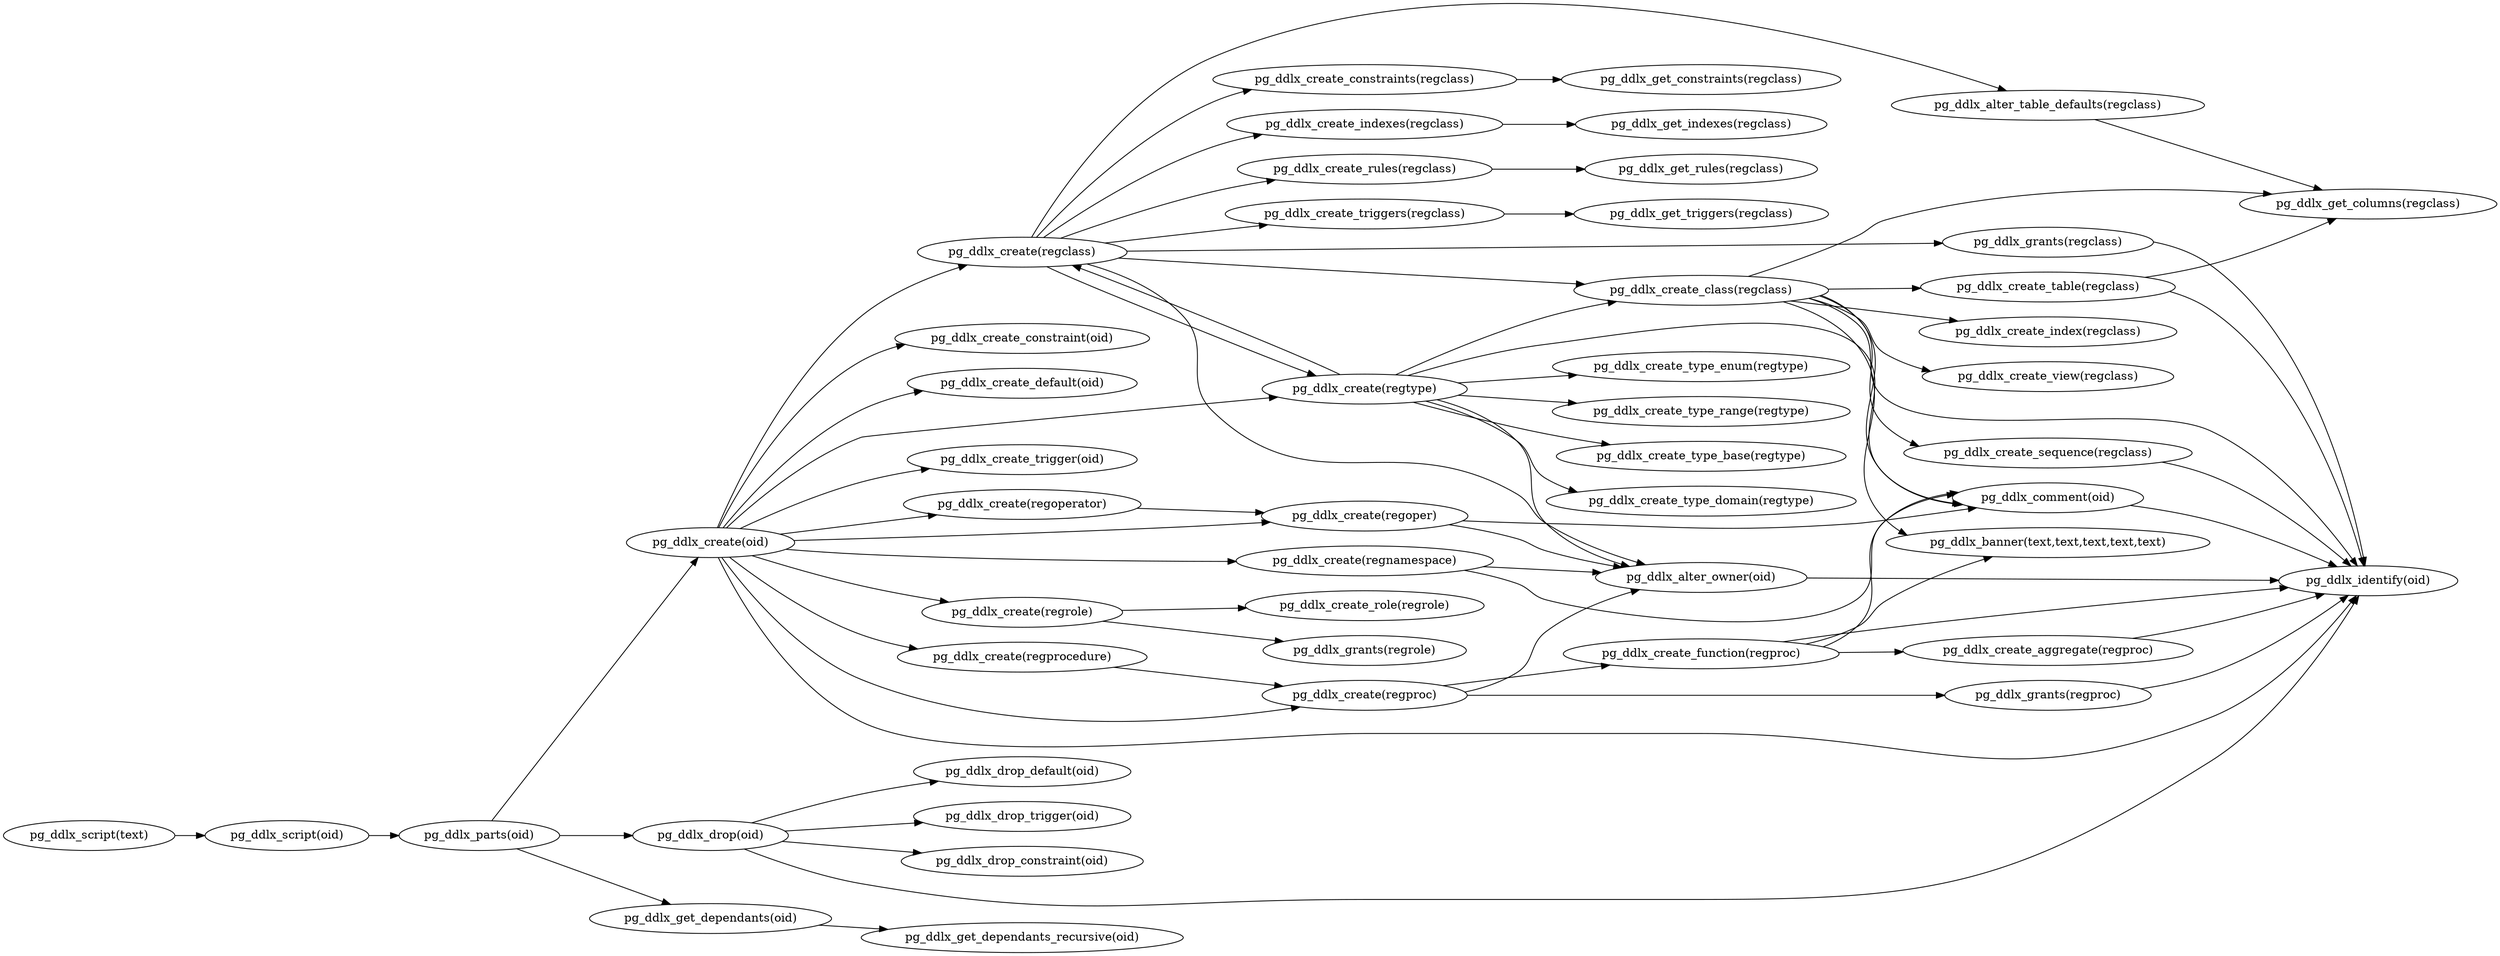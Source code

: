 digraph pg_ddl {
rankdir = LR
"pg_ddlx_alter_owner(oid)" -> "pg_ddlx_identify(oid)";
"pg_ddlx_alter_table_defaults(regclass)" -> "pg_ddlx_get_columns(regclass)";
"pg_ddlx_comment(oid)" -> "pg_ddlx_identify(oid)";
"pg_ddlx_create_aggregate(regproc)" -> "pg_ddlx_identify(oid)";
"pg_ddlx_create_class(regclass)" -> "pg_ddlx_banner(text,text,text,text,text)";
"pg_ddlx_create_class(regclass)" -> "pg_ddlx_comment(oid)";
"pg_ddlx_create_class(regclass)" -> "pg_ddlx_create_index(regclass)";
"pg_ddlx_create_class(regclass)" -> "pg_ddlx_create_sequence(regclass)";
"pg_ddlx_create_class(regclass)" -> "pg_ddlx_create_table(regclass)";
"pg_ddlx_create_class(regclass)" -> "pg_ddlx_create_view(regclass)";
"pg_ddlx_create_class(regclass)" -> "pg_ddlx_get_columns(regclass)";
"pg_ddlx_create_class(regclass)" -> "pg_ddlx_identify(oid)";
"pg_ddlx_create_constraints(regclass)" -> "pg_ddlx_get_constraints(regclass)";
"pg_ddlx_create_function(regproc)" -> "pg_ddlx_banner(text,text,text,text,text)";
"pg_ddlx_create_function(regproc)" -> "pg_ddlx_comment(oid)";
"pg_ddlx_create_function(regproc)" -> "pg_ddlx_create_aggregate(regproc)";
"pg_ddlx_create_function(regproc)" -> "pg_ddlx_identify(oid)";
"pg_ddlx_create_indexes(regclass)" -> "pg_ddlx_get_indexes(regclass)";
"pg_ddlx_create(oid)" -> "pg_ddlx_create_constraint(oid)";
"pg_ddlx_create(oid)" -> "pg_ddlx_create_default(oid)";
"pg_ddlx_create(oid)" -> "pg_ddlx_create(regclass)";
"pg_ddlx_create(oid)" -> "pg_ddlx_create(regnamespace)";
"pg_ddlx_create(oid)" -> "pg_ddlx_create(regoper)";
"pg_ddlx_create(oid)" -> "pg_ddlx_create(regoperator)";
"pg_ddlx_create(oid)" -> "pg_ddlx_create(regproc)";
"pg_ddlx_create(oid)" -> "pg_ddlx_create(regprocedure)";
"pg_ddlx_create(oid)" -> "pg_ddlx_create(regrole)";
"pg_ddlx_create(oid)" -> "pg_ddlx_create(regtype)";
"pg_ddlx_create(oid)" -> "pg_ddlx_create_trigger(oid)";
"pg_ddlx_create(oid)" -> "pg_ddlx_identify(oid)";
"pg_ddlx_create(regclass)" -> "pg_ddlx_alter_owner(oid)";
"pg_ddlx_create(regclass)" -> "pg_ddlx_alter_table_defaults(regclass)";
"pg_ddlx_create(regclass)" -> "pg_ddlx_create_class(regclass)";
"pg_ddlx_create(regclass)" -> "pg_ddlx_create_constraints(regclass)";
"pg_ddlx_create(regclass)" -> "pg_ddlx_create_indexes(regclass)";
"pg_ddlx_create(regclass)" -> "pg_ddlx_create(regtype)";
"pg_ddlx_create(regclass)" -> "pg_ddlx_create_rules(regclass)";
"pg_ddlx_create(regclass)" -> "pg_ddlx_create_triggers(regclass)";
"pg_ddlx_create(regclass)" -> "pg_ddlx_grants(regclass)";
"pg_ddlx_create(regnamespace)" -> "pg_ddlx_alter_owner(oid)";
"pg_ddlx_create(regnamespace)" -> "pg_ddlx_comment(oid)";
"pg_ddlx_create(regoper)" -> "pg_ddlx_alter_owner(oid)";
"pg_ddlx_create(regoper)" -> "pg_ddlx_comment(oid)";
"pg_ddlx_create(regoperator)" -> "pg_ddlx_create(regoper)";
"pg_ddlx_create(regproc)" -> "pg_ddlx_alter_owner(oid)";
"pg_ddlx_create(regproc)" -> "pg_ddlx_create_function(regproc)";
"pg_ddlx_create(regproc)" -> "pg_ddlx_grants(regproc)";
"pg_ddlx_create(regprocedure)" -> "pg_ddlx_create(regproc)";
"pg_ddlx_create(regrole)" -> "pg_ddlx_create_role(regrole)";
"pg_ddlx_create(regrole)" -> "pg_ddlx_grants(regrole)";
"pg_ddlx_create(regtype)" -> "pg_ddlx_alter_owner(oid)";
"pg_ddlx_create(regtype)" -> "pg_ddlx_comment(oid)";
"pg_ddlx_create(regtype)" -> "pg_ddlx_create_class(regclass)";
"pg_ddlx_create(regtype)" -> "pg_ddlx_create(regclass)";
"pg_ddlx_create(regtype)" -> "pg_ddlx_create_type_base(regtype)";
"pg_ddlx_create(regtype)" -> "pg_ddlx_create_type_domain(regtype)";
"pg_ddlx_create(regtype)" -> "pg_ddlx_create_type_enum(regtype)";
"pg_ddlx_create(regtype)" -> "pg_ddlx_create_type_range(regtype)";
"pg_ddlx_create_rules(regclass)" -> "pg_ddlx_get_rules(regclass)";
"pg_ddlx_create_sequence(regclass)" -> "pg_ddlx_identify(oid)";
"pg_ddlx_create_table(regclass)" -> "pg_ddlx_get_columns(regclass)";
"pg_ddlx_create_table(regclass)" -> "pg_ddlx_identify(oid)";
"pg_ddlx_create_triggers(regclass)" -> "pg_ddlx_get_triggers(regclass)";
"pg_ddlx_drop(oid)" -> "pg_ddlx_drop_constraint(oid)";
"pg_ddlx_drop(oid)" -> "pg_ddlx_drop_default(oid)";
"pg_ddlx_drop(oid)" -> "pg_ddlx_drop_trigger(oid)";
"pg_ddlx_drop(oid)" -> "pg_ddlx_identify(oid)";
"pg_ddlx_get_dependants(oid)" -> "pg_ddlx_get_dependants_recursive(oid)";
"pg_ddlx_grants(regclass)" -> "pg_ddlx_identify(oid)";
"pg_ddlx_grants(regproc)" -> "pg_ddlx_identify(oid)";
"pg_ddlx_parts(oid)" -> "pg_ddlx_create(oid)";
"pg_ddlx_parts(oid)" -> "pg_ddlx_drop(oid)";
"pg_ddlx_parts(oid)" -> "pg_ddlx_get_dependants(oid)";
"pg_ddlx_script(oid)" -> "pg_ddlx_parts(oid)";
"pg_ddlx_script(text)" -> "pg_ddlx_script(oid)";
}
